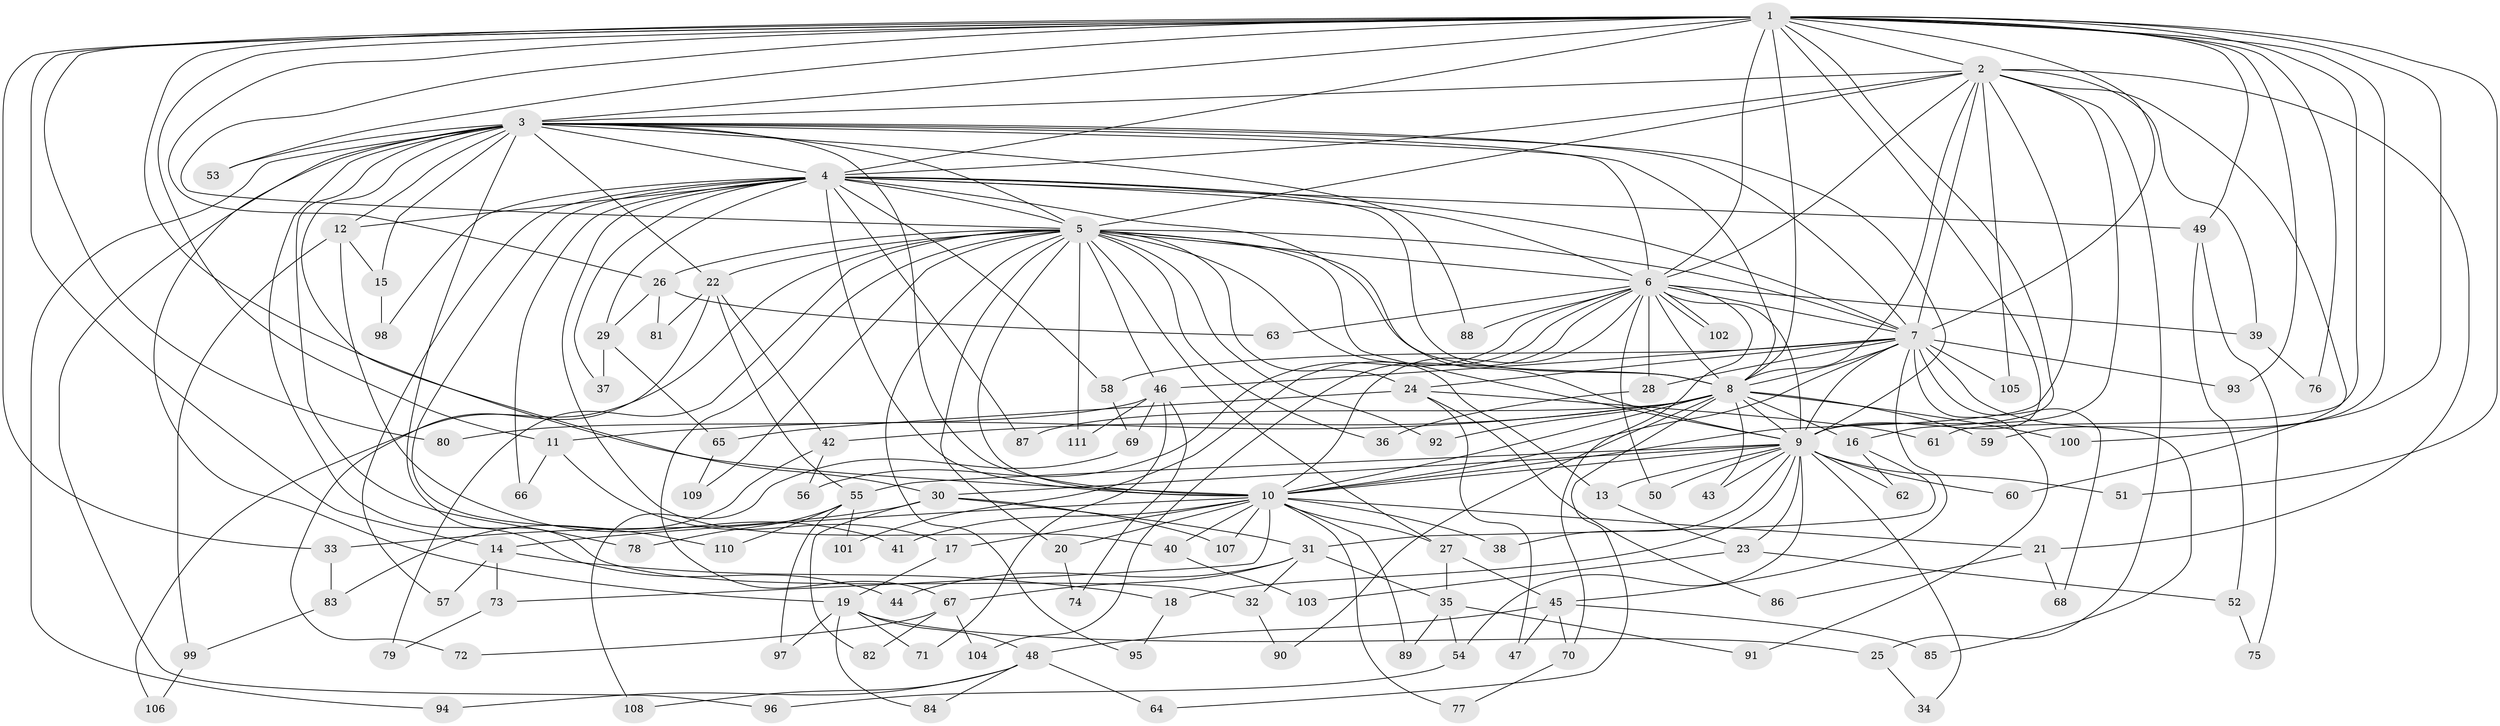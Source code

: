 // Generated by graph-tools (version 1.1) at 2025/01/03/09/25 03:01:28]
// undirected, 111 vertices, 247 edges
graph export_dot {
graph [start="1"]
  node [color=gray90,style=filled];
  1;
  2;
  3;
  4;
  5;
  6;
  7;
  8;
  9;
  10;
  11;
  12;
  13;
  14;
  15;
  16;
  17;
  18;
  19;
  20;
  21;
  22;
  23;
  24;
  25;
  26;
  27;
  28;
  29;
  30;
  31;
  32;
  33;
  34;
  35;
  36;
  37;
  38;
  39;
  40;
  41;
  42;
  43;
  44;
  45;
  46;
  47;
  48;
  49;
  50;
  51;
  52;
  53;
  54;
  55;
  56;
  57;
  58;
  59;
  60;
  61;
  62;
  63;
  64;
  65;
  66;
  67;
  68;
  69;
  70;
  71;
  72;
  73;
  74;
  75;
  76;
  77;
  78;
  79;
  80;
  81;
  82;
  83;
  84;
  85;
  86;
  87;
  88;
  89;
  90;
  91;
  92;
  93;
  94;
  95;
  96;
  97;
  98;
  99;
  100;
  101;
  102;
  103;
  104;
  105;
  106;
  107;
  108;
  109;
  110;
  111;
  1 -- 2;
  1 -- 3;
  1 -- 4;
  1 -- 5;
  1 -- 6;
  1 -- 7;
  1 -- 8;
  1 -- 9;
  1 -- 10;
  1 -- 11;
  1 -- 14;
  1 -- 16;
  1 -- 26;
  1 -- 33;
  1 -- 49;
  1 -- 51;
  1 -- 53;
  1 -- 59;
  1 -- 61;
  1 -- 76;
  1 -- 80;
  1 -- 93;
  1 -- 100;
  2 -- 3;
  2 -- 4;
  2 -- 5;
  2 -- 6;
  2 -- 7;
  2 -- 8;
  2 -- 9;
  2 -- 10;
  2 -- 21;
  2 -- 25;
  2 -- 39;
  2 -- 60;
  2 -- 105;
  3 -- 4;
  3 -- 5;
  3 -- 6;
  3 -- 7;
  3 -- 8;
  3 -- 9;
  3 -- 10;
  3 -- 12;
  3 -- 15;
  3 -- 19;
  3 -- 22;
  3 -- 30;
  3 -- 32;
  3 -- 44;
  3 -- 53;
  3 -- 78;
  3 -- 88;
  3 -- 94;
  3 -- 96;
  4 -- 5;
  4 -- 6;
  4 -- 7;
  4 -- 8;
  4 -- 9;
  4 -- 10;
  4 -- 12;
  4 -- 29;
  4 -- 37;
  4 -- 40;
  4 -- 49;
  4 -- 57;
  4 -- 58;
  4 -- 66;
  4 -- 87;
  4 -- 98;
  4 -- 110;
  5 -- 6;
  5 -- 7;
  5 -- 8;
  5 -- 9;
  5 -- 10;
  5 -- 13;
  5 -- 20;
  5 -- 22;
  5 -- 24;
  5 -- 26;
  5 -- 27;
  5 -- 36;
  5 -- 46;
  5 -- 67;
  5 -- 79;
  5 -- 92;
  5 -- 95;
  5 -- 106;
  5 -- 109;
  5 -- 111;
  6 -- 7;
  6 -- 8;
  6 -- 9;
  6 -- 10;
  6 -- 28;
  6 -- 39;
  6 -- 50;
  6 -- 56;
  6 -- 63;
  6 -- 70;
  6 -- 88;
  6 -- 101;
  6 -- 102;
  6 -- 102;
  6 -- 104;
  7 -- 8;
  7 -- 9;
  7 -- 10;
  7 -- 24;
  7 -- 28;
  7 -- 45;
  7 -- 46;
  7 -- 58;
  7 -- 68;
  7 -- 85;
  7 -- 91;
  7 -- 93;
  7 -- 105;
  8 -- 9;
  8 -- 10;
  8 -- 11;
  8 -- 16;
  8 -- 42;
  8 -- 43;
  8 -- 59;
  8 -- 64;
  8 -- 87;
  8 -- 90;
  8 -- 92;
  8 -- 100;
  9 -- 10;
  9 -- 13;
  9 -- 18;
  9 -- 23;
  9 -- 30;
  9 -- 34;
  9 -- 38;
  9 -- 43;
  9 -- 50;
  9 -- 51;
  9 -- 54;
  9 -- 55;
  9 -- 60;
  9 -- 62;
  10 -- 14;
  10 -- 17;
  10 -- 20;
  10 -- 21;
  10 -- 27;
  10 -- 38;
  10 -- 40;
  10 -- 41;
  10 -- 73;
  10 -- 77;
  10 -- 89;
  10 -- 107;
  11 -- 17;
  11 -- 66;
  12 -- 15;
  12 -- 41;
  12 -- 99;
  13 -- 23;
  14 -- 18;
  14 -- 57;
  14 -- 73;
  15 -- 98;
  16 -- 31;
  16 -- 62;
  17 -- 19;
  18 -- 95;
  19 -- 25;
  19 -- 48;
  19 -- 71;
  19 -- 84;
  19 -- 97;
  20 -- 74;
  21 -- 68;
  21 -- 86;
  22 -- 42;
  22 -- 55;
  22 -- 72;
  22 -- 81;
  23 -- 52;
  23 -- 103;
  24 -- 47;
  24 -- 61;
  24 -- 65;
  24 -- 86;
  25 -- 34;
  26 -- 29;
  26 -- 63;
  26 -- 81;
  27 -- 35;
  27 -- 45;
  28 -- 36;
  29 -- 37;
  29 -- 65;
  30 -- 31;
  30 -- 33;
  30 -- 82;
  30 -- 107;
  31 -- 32;
  31 -- 35;
  31 -- 44;
  31 -- 67;
  32 -- 90;
  33 -- 83;
  35 -- 54;
  35 -- 89;
  35 -- 91;
  39 -- 76;
  40 -- 103;
  42 -- 56;
  42 -- 83;
  45 -- 47;
  45 -- 48;
  45 -- 70;
  45 -- 85;
  46 -- 69;
  46 -- 71;
  46 -- 74;
  46 -- 80;
  46 -- 111;
  48 -- 64;
  48 -- 84;
  48 -- 94;
  48 -- 108;
  49 -- 52;
  49 -- 75;
  52 -- 75;
  54 -- 96;
  55 -- 78;
  55 -- 97;
  55 -- 101;
  55 -- 110;
  58 -- 69;
  65 -- 109;
  67 -- 72;
  67 -- 82;
  67 -- 104;
  69 -- 108;
  70 -- 77;
  73 -- 79;
  83 -- 99;
  99 -- 106;
}
